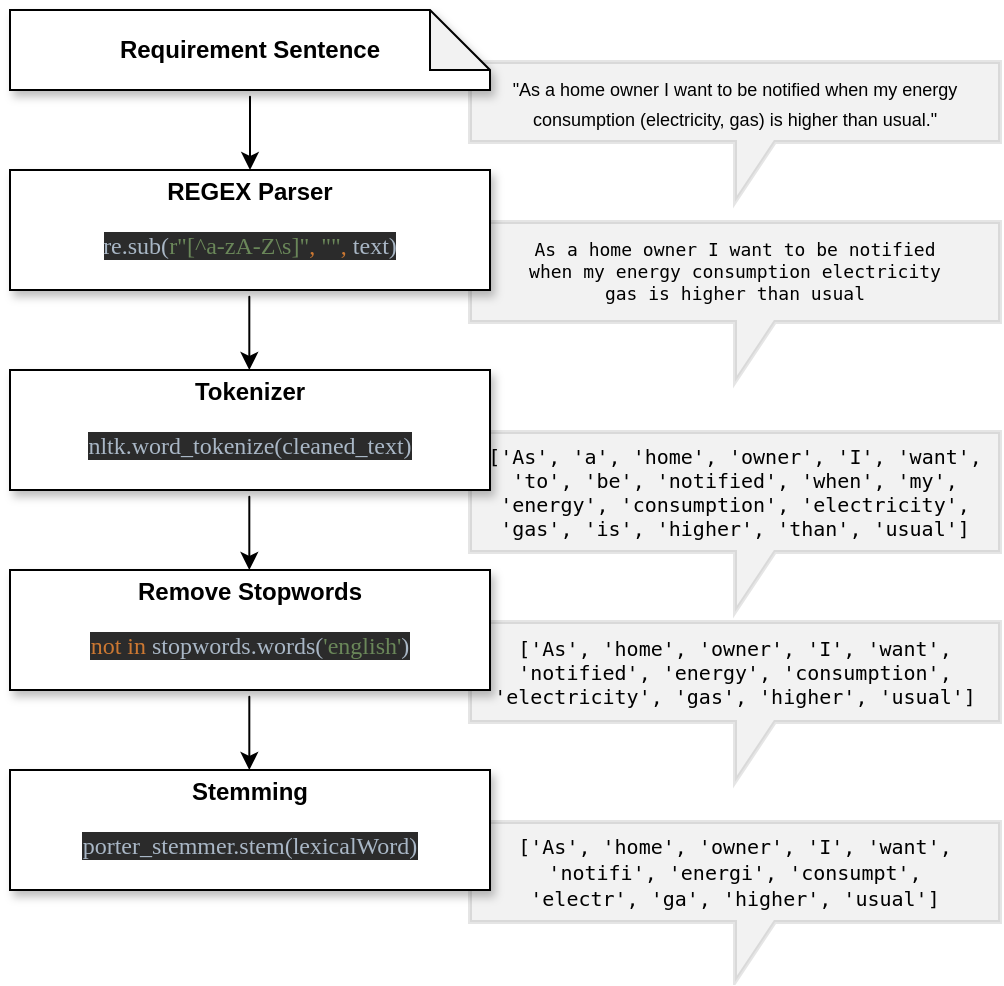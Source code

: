 <mxfile version="12.5.5" type="device"><diagram id="v5Sf6rM5zqFwPasRMeeU" name="Page-1"><mxGraphModel dx="581" dy="759" grid="1" gridSize="10" guides="1" tooltips="1" connect="1" arrows="1" fold="1" page="1" pageScale="1" pageWidth="850" pageHeight="1100" math="0" shadow="0"><root><mxCell id="0"/><mxCell id="1" parent="0"/><mxCell id="Q66s18btGHvmfeQiL-2w-38" value="&lt;pre style=&quot;font-size: 11px&quot;&gt;&lt;font style=&quot;font-size: 10px&quot;&gt;['As', 'home', 'owner', 'I', 'want',&lt;br&gt;'notifi', 'energi', 'consumpt',&lt;br&gt;'electr', 'ga', 'higher', 'usual']&lt;/font&gt;&lt;br&gt;&lt;/pre&gt;" style="shape=callout;whiteSpace=wrap;html=1;perimeter=calloutPerimeter;labelBackgroundColor=none;opacity=10;gradientColor=none;fillColor=#808080;strokeWidth=2;perimeterSpacing=0;" vertex="1" parent="1"><mxGeometry x="560" y="706" width="265" height="80" as="geometry"/></mxCell><mxCell id="Q66s18btGHvmfeQiL-2w-37" value="&lt;pre style=&quot;font-size: 10px&quot;&gt;&lt;font style=&quot;font-size: 10px&quot;&gt;['As', 'home', 'owner', 'I', 'want',&lt;br&gt;'notified', 'energy', 'consumption',&lt;br&gt;'electricity', 'gas', 'higher', 'usual']&lt;/font&gt;&lt;/pre&gt;" style="shape=callout;whiteSpace=wrap;html=1;perimeter=calloutPerimeter;labelBackgroundColor=none;opacity=10;gradientColor=none;fillColor=#808080;perimeterSpacing=0;strokeWidth=2;" vertex="1" parent="1"><mxGeometry x="560" y="606" width="265" height="80" as="geometry"/></mxCell><mxCell id="Q66s18btGHvmfeQiL-2w-36" value="&lt;pre style=&quot;font-size: 10px&quot;&gt;&lt;font style=&quot;font-size: 10px&quot;&gt;['As', 'a', 'home', 'owner', 'I', 'want',&lt;br&gt;'to', 'be', 'notified', 'when', 'my',&lt;br&gt;'energy', 'consumption', 'electricity',&lt;br&gt;'gas', 'is', 'higher', 'than', 'usual']&lt;/font&gt;&lt;/pre&gt;" style="shape=callout;whiteSpace=wrap;html=1;perimeter=calloutPerimeter;labelBackgroundColor=none;opacity=10;gradientColor=none;fillColor=#808080;perimeterSpacing=0;strokeWidth=2;spacingLeft=0;" vertex="1" parent="1"><mxGeometry x="560" y="511" width="265" height="90" as="geometry"/></mxCell><mxCell id="Q66s18btGHvmfeQiL-2w-30" value="&lt;font style=&quot;font-size: 9px&quot;&gt;&quot;As a home owner I want to be notified when my energy consumption (electricity, gas) is higher than usual.&quot;&lt;/font&gt;" style="shape=callout;whiteSpace=wrap;html=1;perimeter=calloutPerimeter;labelBackgroundColor=none;opacity=10;gradientColor=none;fillColor=#808080;perimeterSpacing=0;strokeWidth=2;" vertex="1" parent="1"><mxGeometry x="560" y="326" width="265" height="70" as="geometry"/></mxCell><mxCell id="Q66s18btGHvmfeQiL-2w-35" value="&lt;pre style=&quot;font-size: 9px&quot;&gt;&lt;font style=&quot;font-size: 9px&quot;&gt;As a home owner I want to be notified&lt;br&gt;when my energy consumption electricity&lt;br&gt;gas is higher than usual&lt;/font&gt;&lt;/pre&gt;" style="shape=callout;whiteSpace=wrap;html=1;perimeter=calloutPerimeter;opacity=10;gradientColor=none;fillColor=#808080;perimeterSpacing=0;strokeWidth=2;" vertex="1" parent="1"><mxGeometry x="560" y="406" width="265" height="80" as="geometry"/></mxCell><mxCell id="Q66s18btGHvmfeQiL-2w-29" value="&lt;div&gt;&lt;b&gt;Requirement Sentence&lt;br&gt;&lt;/b&gt;&lt;/div&gt;" style="shape=note;whiteSpace=wrap;html=1;backgroundOutline=1;darkOpacity=0.05;fontFamily=Helvetica;fontSize=12;fontColor=#000000;align=center;strokeColor=#000000;fillColor=#ffffff;shadow=1;" vertex="1" parent="1"><mxGeometry x="330" y="300" width="240" height="40" as="geometry"/></mxCell><mxCell id="Q66s18btGHvmfeQiL-2w-1" value="&lt;div&gt;&lt;b&gt;REGEX Parser&lt;/b&gt;&lt;/div&gt;&lt;div&gt;&lt;pre style=&quot;background-color: #2b2b2b ; color: #a9b7c6 ; font-family: &amp;#34;menlo&amp;#34; ; font-size: 9 0pt&quot;&gt;re.sub(&lt;span style=&quot;color: #6a8759&quot;&gt;r&quot;[^a-zA-Z\s]&quot;&lt;/span&gt;&lt;span style=&quot;color: #cc7832&quot;&gt;, &lt;/span&gt;&lt;span style=&quot;color: #6a8759&quot;&gt;&quot;&quot;&lt;/span&gt;&lt;span style=&quot;color: #cc7832&quot;&gt;, &lt;/span&gt;text)&lt;/pre&gt;&lt;/div&gt;" style="rounded=0;whiteSpace=wrap;html=1;shadow=1;" vertex="1" parent="1"><mxGeometry x="330" y="380" width="240" height="60" as="geometry"/></mxCell><mxCell id="Q66s18btGHvmfeQiL-2w-7" value="" style="endArrow=classic;html=1;" edge="1" parent="1" target="Q66s18btGHvmfeQiL-2w-1"><mxGeometry width="50" height="50" relative="1" as="geometry"><mxPoint x="450" y="350" as="sourcePoint"/><mxPoint x="480" y="310" as="targetPoint"/><Array as="points"><mxPoint x="450" y="340"/></Array></mxGeometry></mxCell><mxCell id="Q66s18btGHvmfeQiL-2w-12" value="&lt;div&gt;&lt;b&gt;Tokenizer&lt;/b&gt;&lt;/div&gt;&lt;div&gt;&lt;pre style=&quot;background-color: #2b2b2b ; color: #a9b7c6 ; font-family: &amp;#34;menlo&amp;#34; ; font-size: 9 0pt&quot;&gt;nltk.word_tokenize(&lt;span style=&quot;color: #94558d&quot;&gt;&lt;/span&gt;cleaned_text)&lt;/pre&gt;&lt;/div&gt;" style="rounded=0;whiteSpace=wrap;html=1;shadow=1;" vertex="1" parent="1"><mxGeometry x="330" y="480" width="240" height="60" as="geometry"/></mxCell><mxCell id="Q66s18btGHvmfeQiL-2w-13" value="" style="endArrow=classic;html=1;" edge="1" parent="1"><mxGeometry width="50" height="50" relative="1" as="geometry"><mxPoint x="449.66" y="450" as="sourcePoint"/><mxPoint x="449.66" y="480" as="targetPoint"/><Array as="points"><mxPoint x="449.66" y="440"/></Array></mxGeometry></mxCell><mxCell id="Q66s18btGHvmfeQiL-2w-18" value="&lt;div&gt;&lt;b&gt;Remove Stopwords&lt;br&gt;&lt;/b&gt;&lt;/div&gt;&lt;div&gt;&lt;pre style=&quot;background-color: #2b2b2b ; color: #a9b7c6 ; font-family: &amp;#34;menlo&amp;#34; ; font-size: 9 0pt&quot;&gt;&lt;span style=&quot;color: #cc7832&quot;&gt;not in &lt;/span&gt;stopwords.words(&lt;span style=&quot;color: #6a8759&quot;&gt;'english'&lt;/span&gt;)&lt;/pre&gt;&lt;/div&gt;" style="rounded=0;whiteSpace=wrap;html=1;shadow=1;" vertex="1" parent="1"><mxGeometry x="330" y="580" width="240" height="60" as="geometry"/></mxCell><mxCell id="Q66s18btGHvmfeQiL-2w-19" value="" style="endArrow=classic;html=1;" edge="1" parent="1"><mxGeometry width="50" height="50" relative="1" as="geometry"><mxPoint x="449.66" y="550" as="sourcePoint"/><mxPoint x="449.66" y="580" as="targetPoint"/><Array as="points"><mxPoint x="449.66" y="540"/></Array></mxGeometry></mxCell><mxCell id="Q66s18btGHvmfeQiL-2w-22" value="&lt;b&gt;Stemming&lt;/b&gt;&lt;div&gt;&lt;pre style=&quot;background-color: #2b2b2b ; color: #a9b7c6 ; font-family: &amp;#34;menlo&amp;#34; ; font-size: 9 0pt&quot;&gt;porter_stemmer.stem(lexicalWord)&lt;/pre&gt;&lt;/div&gt;" style="rounded=0;whiteSpace=wrap;html=1;shadow=1;" vertex="1" parent="1"><mxGeometry x="330" y="680" width="240" height="60" as="geometry"/></mxCell><mxCell id="Q66s18btGHvmfeQiL-2w-23" value="" style="endArrow=classic;html=1;" edge="1" parent="1"><mxGeometry width="50" height="50" relative="1" as="geometry"><mxPoint x="449.66" y="650" as="sourcePoint"/><mxPoint x="449.66" y="680" as="targetPoint"/><Array as="points"><mxPoint x="449.66" y="640"/></Array></mxGeometry></mxCell></root></mxGraphModel></diagram></mxfile>